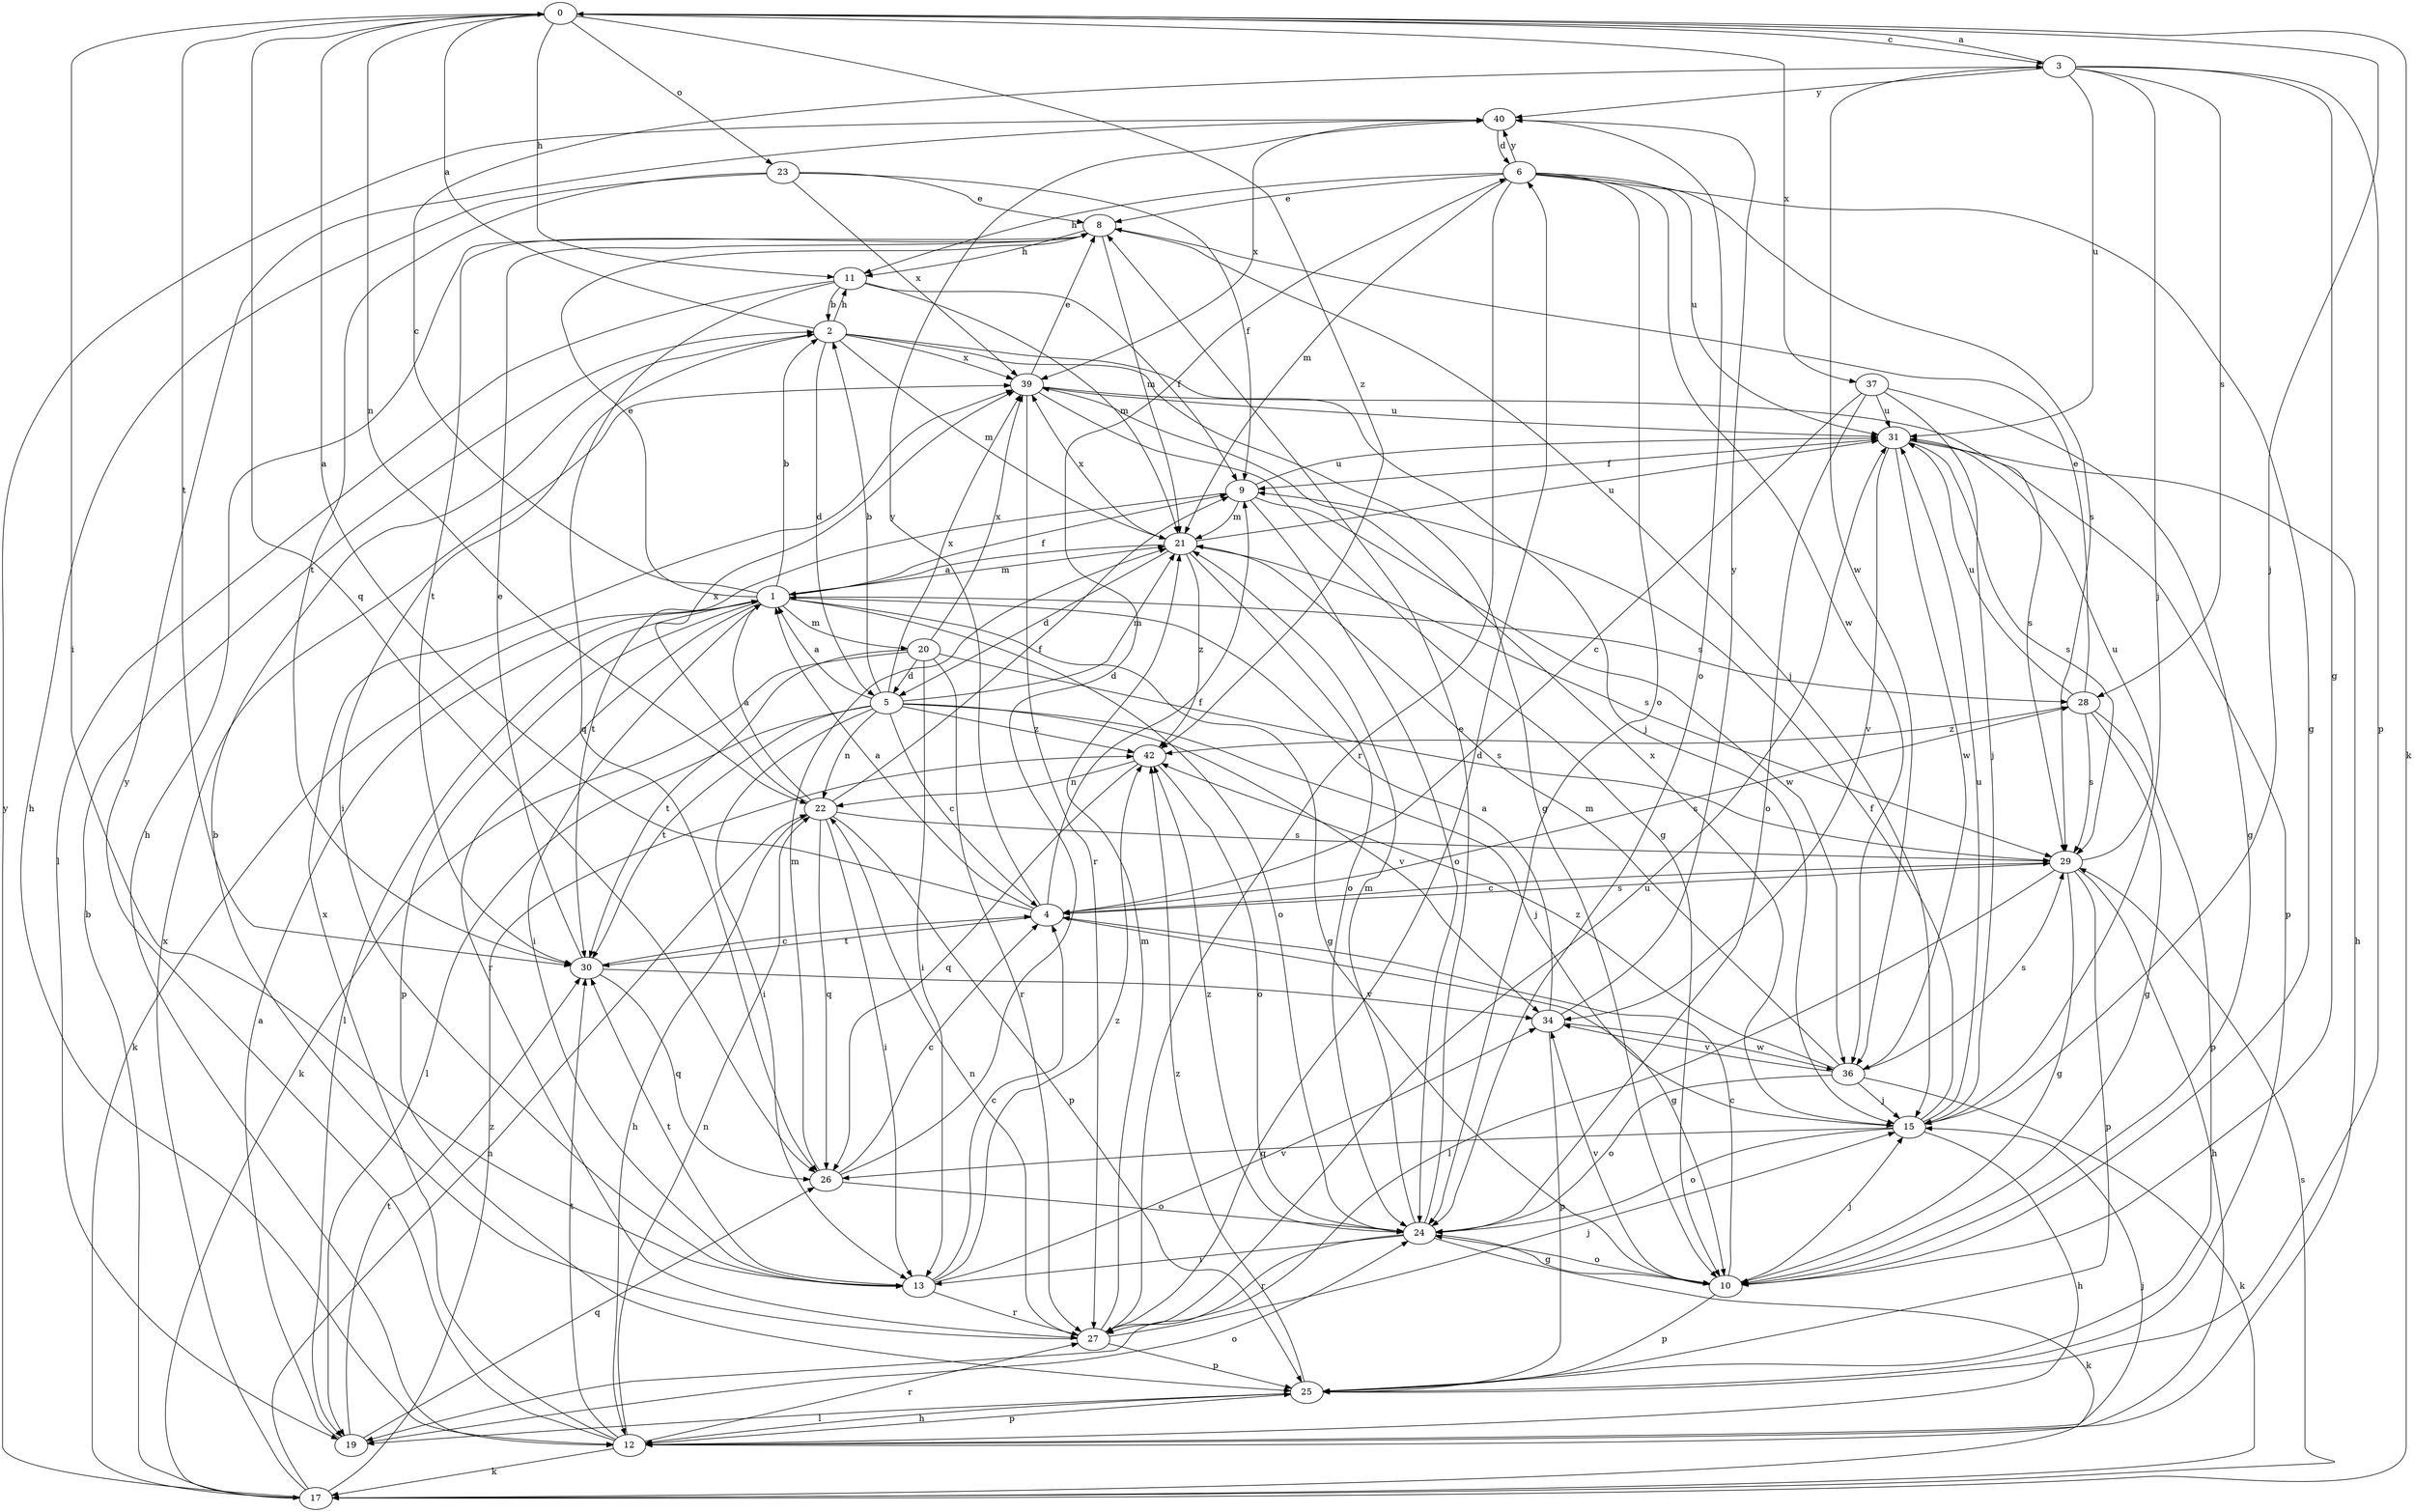 strict digraph  {
0;
1;
2;
3;
4;
5;
6;
8;
9;
10;
11;
12;
13;
15;
17;
19;
20;
21;
22;
23;
24;
25;
26;
27;
28;
29;
30;
31;
34;
36;
37;
39;
40;
42;
0 -> 3  [label=c];
0 -> 11  [label=h];
0 -> 13  [label=i];
0 -> 15  [label=j];
0 -> 17  [label=k];
0 -> 22  [label=n];
0 -> 23  [label=o];
0 -> 26  [label=q];
0 -> 30  [label=t];
0 -> 37  [label=x];
0 -> 42  [label=z];
1 -> 2  [label=b];
1 -> 3  [label=c];
1 -> 8  [label=e];
1 -> 9  [label=f];
1 -> 10  [label=g];
1 -> 13  [label=i];
1 -> 17  [label=k];
1 -> 19  [label=l];
1 -> 20  [label=m];
1 -> 21  [label=m];
1 -> 24  [label=o];
1 -> 25  [label=p];
1 -> 27  [label=r];
1 -> 28  [label=s];
2 -> 0  [label=a];
2 -> 5  [label=d];
2 -> 10  [label=g];
2 -> 11  [label=h];
2 -> 13  [label=i];
2 -> 15  [label=j];
2 -> 21  [label=m];
2 -> 39  [label=x];
3 -> 0  [label=a];
3 -> 10  [label=g];
3 -> 15  [label=j];
3 -> 25  [label=p];
3 -> 28  [label=s];
3 -> 31  [label=u];
3 -> 36  [label=w];
3 -> 40  [label=y];
4 -> 0  [label=a];
4 -> 1  [label=a];
4 -> 9  [label=f];
4 -> 10  [label=g];
4 -> 28  [label=s];
4 -> 29  [label=s];
4 -> 30  [label=t];
4 -> 40  [label=y];
5 -> 1  [label=a];
5 -> 2  [label=b];
5 -> 4  [label=c];
5 -> 13  [label=i];
5 -> 15  [label=j];
5 -> 19  [label=l];
5 -> 21  [label=m];
5 -> 22  [label=n];
5 -> 30  [label=t];
5 -> 34  [label=v];
5 -> 39  [label=x];
5 -> 42  [label=z];
6 -> 8  [label=e];
6 -> 10  [label=g];
6 -> 11  [label=h];
6 -> 21  [label=m];
6 -> 24  [label=o];
6 -> 27  [label=r];
6 -> 29  [label=s];
6 -> 31  [label=u];
6 -> 36  [label=w];
6 -> 40  [label=y];
8 -> 11  [label=h];
8 -> 12  [label=h];
8 -> 15  [label=j];
8 -> 21  [label=m];
8 -> 30  [label=t];
9 -> 21  [label=m];
9 -> 24  [label=o];
9 -> 30  [label=t];
9 -> 31  [label=u];
9 -> 36  [label=w];
10 -> 4  [label=c];
10 -> 15  [label=j];
10 -> 24  [label=o];
10 -> 25  [label=p];
10 -> 34  [label=v];
11 -> 2  [label=b];
11 -> 9  [label=f];
11 -> 19  [label=l];
11 -> 21  [label=m];
11 -> 26  [label=q];
12 -> 15  [label=j];
12 -> 17  [label=k];
12 -> 22  [label=n];
12 -> 25  [label=p];
12 -> 27  [label=r];
12 -> 30  [label=t];
12 -> 39  [label=x];
12 -> 40  [label=y];
13 -> 4  [label=c];
13 -> 27  [label=r];
13 -> 30  [label=t];
13 -> 34  [label=v];
13 -> 42  [label=z];
15 -> 9  [label=f];
15 -> 12  [label=h];
15 -> 24  [label=o];
15 -> 26  [label=q];
15 -> 31  [label=u];
15 -> 39  [label=x];
17 -> 2  [label=b];
17 -> 22  [label=n];
17 -> 29  [label=s];
17 -> 39  [label=x];
17 -> 40  [label=y];
17 -> 42  [label=z];
19 -> 1  [label=a];
19 -> 24  [label=o];
19 -> 26  [label=q];
19 -> 30  [label=t];
20 -> 5  [label=d];
20 -> 13  [label=i];
20 -> 17  [label=k];
20 -> 27  [label=r];
20 -> 29  [label=s];
20 -> 30  [label=t];
20 -> 39  [label=x];
21 -> 1  [label=a];
21 -> 5  [label=d];
21 -> 24  [label=o];
21 -> 29  [label=s];
21 -> 31  [label=u];
21 -> 39  [label=x];
21 -> 42  [label=z];
22 -> 1  [label=a];
22 -> 9  [label=f];
22 -> 12  [label=h];
22 -> 13  [label=i];
22 -> 25  [label=p];
22 -> 26  [label=q];
22 -> 29  [label=s];
22 -> 39  [label=x];
23 -> 8  [label=e];
23 -> 9  [label=f];
23 -> 12  [label=h];
23 -> 30  [label=t];
23 -> 39  [label=x];
24 -> 8  [label=e];
24 -> 10  [label=g];
24 -> 13  [label=i];
24 -> 17  [label=k];
24 -> 21  [label=m];
24 -> 27  [label=r];
24 -> 42  [label=z];
25 -> 12  [label=h];
25 -> 19  [label=l];
25 -> 42  [label=z];
26 -> 4  [label=c];
26 -> 6  [label=d];
26 -> 21  [label=m];
26 -> 24  [label=o];
27 -> 2  [label=b];
27 -> 6  [label=d];
27 -> 15  [label=j];
27 -> 21  [label=m];
27 -> 22  [label=n];
27 -> 25  [label=p];
27 -> 31  [label=u];
28 -> 8  [label=e];
28 -> 10  [label=g];
28 -> 25  [label=p];
28 -> 29  [label=s];
28 -> 31  [label=u];
28 -> 42  [label=z];
29 -> 4  [label=c];
29 -> 10  [label=g];
29 -> 12  [label=h];
29 -> 19  [label=l];
29 -> 25  [label=p];
29 -> 31  [label=u];
30 -> 4  [label=c];
30 -> 8  [label=e];
30 -> 26  [label=q];
30 -> 34  [label=v];
31 -> 9  [label=f];
31 -> 12  [label=h];
31 -> 25  [label=p];
31 -> 29  [label=s];
31 -> 34  [label=v];
31 -> 36  [label=w];
34 -> 1  [label=a];
34 -> 25  [label=p];
34 -> 36  [label=w];
34 -> 40  [label=y];
36 -> 15  [label=j];
36 -> 17  [label=k];
36 -> 21  [label=m];
36 -> 24  [label=o];
36 -> 29  [label=s];
36 -> 34  [label=v];
36 -> 42  [label=z];
37 -> 4  [label=c];
37 -> 10  [label=g];
37 -> 15  [label=j];
37 -> 24  [label=o];
37 -> 31  [label=u];
39 -> 8  [label=e];
39 -> 10  [label=g];
39 -> 27  [label=r];
39 -> 29  [label=s];
39 -> 31  [label=u];
40 -> 6  [label=d];
40 -> 24  [label=o];
40 -> 39  [label=x];
42 -> 22  [label=n];
42 -> 24  [label=o];
42 -> 26  [label=q];
}
